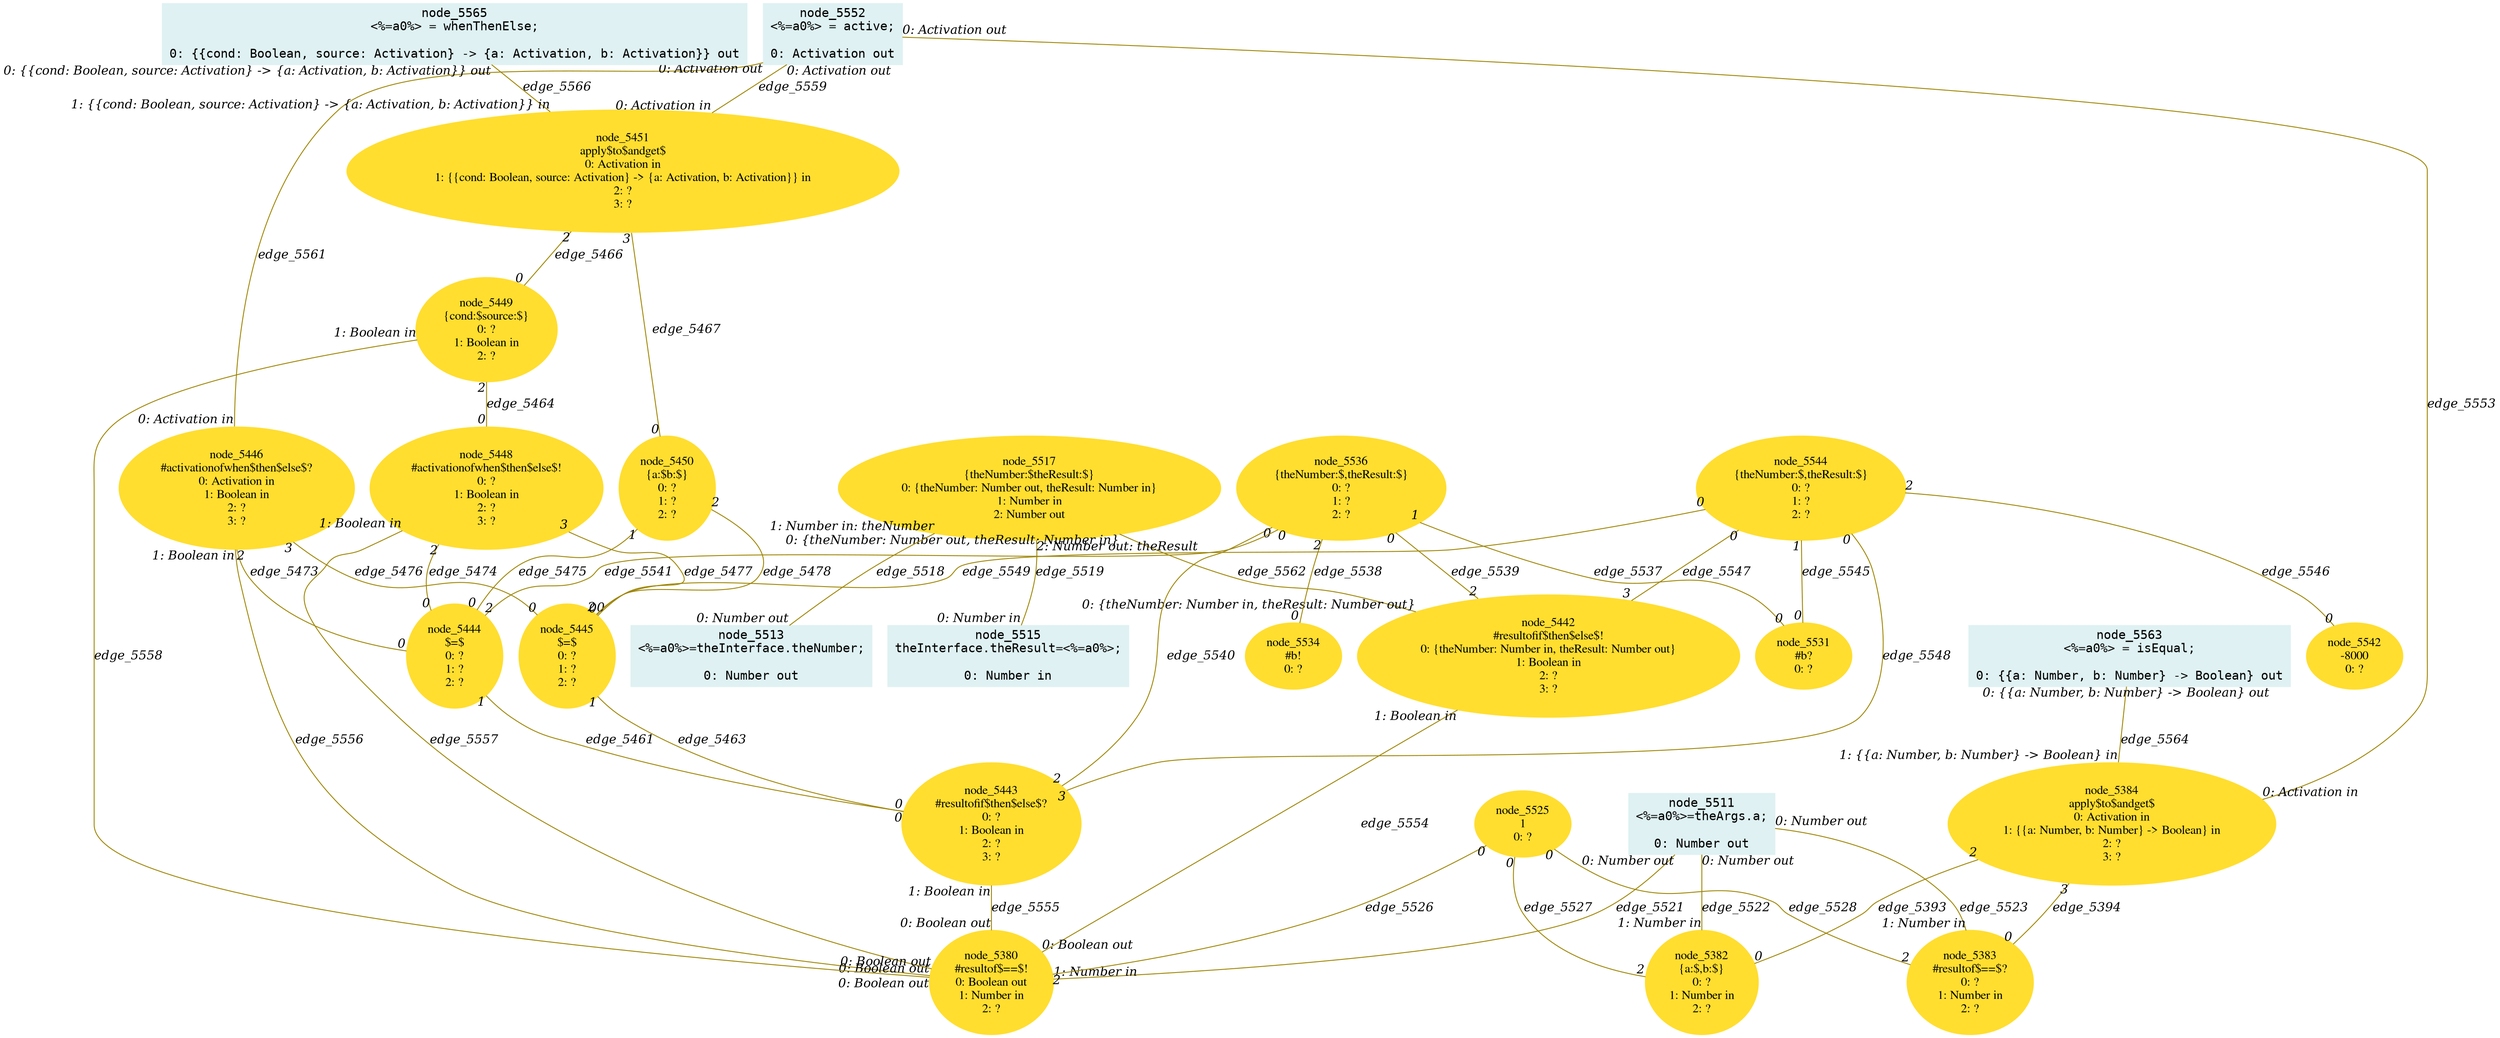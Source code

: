 digraph g{node_5380 [shape="ellipse", style="filled", color="#ffde2f", fontname="Times", label="node_5380
#resultof$==$!
0: Boolean out
1: Number in
2: ?" ]
node_5382 [shape="ellipse", style="filled", color="#ffde2f", fontname="Times", label="node_5382
{a:$,b:$}
0: ?
1: Number in
2: ?" ]
node_5383 [shape="ellipse", style="filled", color="#ffde2f", fontname="Times", label="node_5383
#resultof$==$?
0: ?
1: Number in
2: ?" ]
node_5384 [shape="ellipse", style="filled", color="#ffde2f", fontname="Times", label="node_5384
apply$to$andget$
0: Activation in
1: {{a: Number, b: Number} -> Boolean} in
2: ?
3: ?" ]
node_5442 [shape="ellipse", style="filled", color="#ffde2f", fontname="Times", label="node_5442
#resultofif$then$else$!
0: {theNumber: Number in, theResult: Number out}
1: Boolean in
2: ?
3: ?" ]
node_5443 [shape="ellipse", style="filled", color="#ffde2f", fontname="Times", label="node_5443
#resultofif$then$else$?
0: ?
1: Boolean in
2: ?
3: ?" ]
node_5444 [shape="ellipse", style="filled", color="#ffde2f", fontname="Times", label="node_5444
$=$
0: ?
1: ?
2: ?" ]
node_5445 [shape="ellipse", style="filled", color="#ffde2f", fontname="Times", label="node_5445
$=$
0: ?
1: ?
2: ?" ]
node_5446 [shape="ellipse", style="filled", color="#ffde2f", fontname="Times", label="node_5446
#activationofwhen$then$else$?
0: Activation in
1: Boolean in
2: ?
3: ?" ]
node_5448 [shape="ellipse", style="filled", color="#ffde2f", fontname="Times", label="node_5448
#activationofwhen$then$else$!
0: ?
1: Boolean in
2: ?
3: ?" ]
node_5449 [shape="ellipse", style="filled", color="#ffde2f", fontname="Times", label="node_5449
{cond:$source:$}
0: ?
1: Boolean in
2: ?" ]
node_5450 [shape="ellipse", style="filled", color="#ffde2f", fontname="Times", label="node_5450
{a:$b:$}
0: ?
1: ?
2: ?" ]
node_5451 [shape="ellipse", style="filled", color="#ffde2f", fontname="Times", label="node_5451
apply$to$andget$
0: Activation in
1: {{cond: Boolean, source: Activation} -> {a: Activation, b: Activation}} in
2: ?
3: ?" ]
node_5511 [shape="box", style="filled", color="#dff1f2", fontname="Courier", label="node_5511
<%=a0%>=theArgs.a;

0: Number out" ]
node_5513 [shape="box", style="filled", color="#dff1f2", fontname="Courier", label="node_5513
<%=a0%>=theInterface.theNumber;

0: Number out" ]
node_5515 [shape="box", style="filled", color="#dff1f2", fontname="Courier", label="node_5515
theInterface.theResult=<%=a0%>;

0: Number in" ]
node_5517 [shape="ellipse", style="filled", color="#ffde2f", fontname="Times", label="node_5517
{theNumber:$theResult:$}
0: {theNumber: Number out, theResult: Number in}
1: Number in
2: Number out" ]
node_5525 [shape="ellipse", style="filled", color="#ffde2f", fontname="Times", label="node_5525
1
0: ?" ]
node_5531 [shape="ellipse", style="filled", color="#ffde2f", fontname="Times", label="node_5531
#b?
0: ?" ]
node_5534 [shape="ellipse", style="filled", color="#ffde2f", fontname="Times", label="node_5534
#b!
0: ?" ]
node_5536 [shape="ellipse", style="filled", color="#ffde2f", fontname="Times", label="node_5536
{theNumber:$,theResult:$}
0: ?
1: ?
2: ?" ]
node_5542 [shape="ellipse", style="filled", color="#ffde2f", fontname="Times", label="node_5542
-8000
0: ?" ]
node_5544 [shape="ellipse", style="filled", color="#ffde2f", fontname="Times", label="node_5544
{theNumber:$,theResult:$}
0: ?
1: ?
2: ?" ]
node_5552 [shape="box", style="filled", color="#dff1f2", fontname="Courier", label="node_5552
<%=a0%> = active;

0: Activation out" ]
node_5563 [shape="box", style="filled", color="#dff1f2", fontname="Courier", label="node_5563
<%=a0%> = isEqual;

0: {{a: Number, b: Number} -> Boolean} out" ]
node_5565 [shape="box", style="filled", color="#dff1f2", fontname="Courier", label="node_5565
<%=a0%> = whenThenElse;

0: {{cond: Boolean, source: Activation} -> {a: Activation, b: Activation}} out" ]
node_5384 -> node_5382 [dir=none, arrowHead=none, fontname="Times-Italic", arrowsize=1, color="#9d8400", label="edge_5393",  headlabel="0", taillabel="2" ]
node_5384 -> node_5383 [dir=none, arrowHead=none, fontname="Times-Italic", arrowsize=1, color="#9d8400", label="edge_5394",  headlabel="0", taillabel="3" ]
node_5444 -> node_5443 [dir=none, arrowHead=none, fontname="Times-Italic", arrowsize=1, color="#9d8400", label="edge_5461",  headlabel="0", taillabel="1" ]
node_5445 -> node_5443 [dir=none, arrowHead=none, fontname="Times-Italic", arrowsize=1, color="#9d8400", label="edge_5463",  headlabel="0", taillabel="1" ]
node_5449 -> node_5448 [dir=none, arrowHead=none, fontname="Times-Italic", arrowsize=1, color="#9d8400", label="edge_5464",  headlabel="0", taillabel="2" ]
node_5451 -> node_5449 [dir=none, arrowHead=none, fontname="Times-Italic", arrowsize=1, color="#9d8400", label="edge_5466",  headlabel="0", taillabel="2" ]
node_5451 -> node_5450 [dir=none, arrowHead=none, fontname="Times-Italic", arrowsize=1, color="#9d8400", label="edge_5467",  headlabel="0", taillabel="3" ]
node_5446 -> node_5444 [dir=none, arrowHead=none, fontname="Times-Italic", arrowsize=1, color="#9d8400", label="edge_5473",  headlabel="0", taillabel="2" ]
node_5448 -> node_5444 [dir=none, arrowHead=none, fontname="Times-Italic", arrowsize=1, color="#9d8400", label="edge_5474",  headlabel="0", taillabel="2" ]
node_5450 -> node_5444 [dir=none, arrowHead=none, fontname="Times-Italic", arrowsize=1, color="#9d8400", label="edge_5475",  headlabel="0", taillabel="1" ]
node_5446 -> node_5445 [dir=none, arrowHead=none, fontname="Times-Italic", arrowsize=1, color="#9d8400", label="edge_5476",  headlabel="0", taillabel="3" ]
node_5448 -> node_5445 [dir=none, arrowHead=none, fontname="Times-Italic", arrowsize=1, color="#9d8400", label="edge_5477",  headlabel="0", taillabel="3" ]
node_5450 -> node_5445 [dir=none, arrowHead=none, fontname="Times-Italic", arrowsize=1, color="#9d8400", label="edge_5478",  headlabel="0", taillabel="2" ]
node_5517 -> node_5513 [dir=none, arrowHead=none, fontname="Times-Italic", arrowsize=1, color="#9d8400", label="edge_5518",  headlabel="0: Number out", taillabel="1: Number in: theNumber" ]
node_5517 -> node_5515 [dir=none, arrowHead=none, fontname="Times-Italic", arrowsize=1, color="#9d8400", label="edge_5519",  headlabel="0: Number in", taillabel="2: Number out: theResult" ]
node_5511 -> node_5380 [dir=none, arrowHead=none, fontname="Times-Italic", arrowsize=1, color="#9d8400", label="edge_5521",  headlabel="1: Number in", taillabel="0: Number out" ]
node_5511 -> node_5382 [dir=none, arrowHead=none, fontname="Times-Italic", arrowsize=1, color="#9d8400", label="edge_5522",  headlabel="1: Number in", taillabel="0: Number out" ]
node_5511 -> node_5383 [dir=none, arrowHead=none, fontname="Times-Italic", arrowsize=1, color="#9d8400", label="edge_5523",  headlabel="1: Number in", taillabel="0: Number out" ]
node_5525 -> node_5380 [dir=none, arrowHead=none, fontname="Times-Italic", arrowsize=1, color="#9d8400", label="edge_5526",  headlabel="2", taillabel="0" ]
node_5525 -> node_5382 [dir=none, arrowHead=none, fontname="Times-Italic", arrowsize=1, color="#9d8400", label="edge_5527",  headlabel="2", taillabel="0" ]
node_5525 -> node_5383 [dir=none, arrowHead=none, fontname="Times-Italic", arrowsize=1, color="#9d8400", label="edge_5528",  headlabel="2", taillabel="0" ]
node_5536 -> node_5531 [dir=none, arrowHead=none, fontname="Times-Italic", arrowsize=1, color="#9d8400", label="edge_5537",  headlabel="0", taillabel="1" ]
node_5536 -> node_5534 [dir=none, arrowHead=none, fontname="Times-Italic", arrowsize=1, color="#9d8400", label="edge_5538",  headlabel="0", taillabel="2" ]
node_5536 -> node_5442 [dir=none, arrowHead=none, fontname="Times-Italic", arrowsize=1, color="#9d8400", label="edge_5539",  headlabel="2", taillabel="0" ]
node_5536 -> node_5443 [dir=none, arrowHead=none, fontname="Times-Italic", arrowsize=1, color="#9d8400", label="edge_5540",  headlabel="2", taillabel="0" ]
node_5536 -> node_5444 [dir=none, arrowHead=none, fontname="Times-Italic", arrowsize=1, color="#9d8400", label="edge_5541",  headlabel="2", taillabel="0" ]
node_5544 -> node_5531 [dir=none, arrowHead=none, fontname="Times-Italic", arrowsize=1, color="#9d8400", label="edge_5545",  headlabel="0", taillabel="1" ]
node_5544 -> node_5542 [dir=none, arrowHead=none, fontname="Times-Italic", arrowsize=1, color="#9d8400", label="edge_5546",  headlabel="0", taillabel="2" ]
node_5544 -> node_5442 [dir=none, arrowHead=none, fontname="Times-Italic", arrowsize=1, color="#9d8400", label="edge_5547",  headlabel="3", taillabel="0" ]
node_5544 -> node_5443 [dir=none, arrowHead=none, fontname="Times-Italic", arrowsize=1, color="#9d8400", label="edge_5548",  headlabel="3", taillabel="0" ]
node_5544 -> node_5445 [dir=none, arrowHead=none, fontname="Times-Italic", arrowsize=1, color="#9d8400", label="edge_5549",  headlabel="2", taillabel="0" ]
node_5552 -> node_5384 [dir=none, arrowHead=none, fontname="Times-Italic", arrowsize=1, color="#9d8400", label="edge_5553",  headlabel="0: Activation in", taillabel="0: Activation out" ]
node_5442 -> node_5380 [dir=none, arrowHead=none, fontname="Times-Italic", arrowsize=1, color="#9d8400", label="edge_5554",  headlabel="0: Boolean out", taillabel="1: Boolean in" ]
node_5443 -> node_5380 [dir=none, arrowHead=none, fontname="Times-Italic", arrowsize=1, color="#9d8400", label="edge_5555",  headlabel="0: Boolean out", taillabel="1: Boolean in" ]
node_5446 -> node_5380 [dir=none, arrowHead=none, fontname="Times-Italic", arrowsize=1, color="#9d8400", label="edge_5556",  headlabel="0: Boolean out", taillabel="1: Boolean in" ]
node_5448 -> node_5380 [dir=none, arrowHead=none, fontname="Times-Italic", arrowsize=1, color="#9d8400", label="edge_5557",  headlabel="0: Boolean out", taillabel="1: Boolean in" ]
node_5449 -> node_5380 [dir=none, arrowHead=none, fontname="Times-Italic", arrowsize=1, color="#9d8400", label="edge_5558",  headlabel="0: Boolean out", taillabel="1: Boolean in" ]
node_5552 -> node_5451 [dir=none, arrowHead=none, fontname="Times-Italic", arrowsize=1, color="#9d8400", label="edge_5559",  headlabel="0: Activation in", taillabel="0: Activation out" ]
node_5552 -> node_5446 [dir=none, arrowHead=none, fontname="Times-Italic", arrowsize=1, color="#9d8400", label="edge_5561",  headlabel="0: Activation in", taillabel="0: Activation out" ]
node_5517 -> node_5442 [dir=none, arrowHead=none, fontname="Times-Italic", arrowsize=1, color="#9d8400", label="edge_5562",  headlabel="0: {theNumber: Number in, theResult: Number out}", taillabel="0: {theNumber: Number out, theResult: Number in}" ]
node_5563 -> node_5384 [dir=none, arrowHead=none, fontname="Times-Italic", arrowsize=1, color="#9d8400", label="edge_5564",  headlabel="1: {{a: Number, b: Number} -> Boolean} in", taillabel="0: {{a: Number, b: Number} -> Boolean} out" ]
node_5565 -> node_5451 [dir=none, arrowHead=none, fontname="Times-Italic", arrowsize=1, color="#9d8400", label="edge_5566",  headlabel="1: {{cond: Boolean, source: Activation} -> {a: Activation, b: Activation}} in", taillabel="0: {{cond: Boolean, source: Activation} -> {a: Activation, b: Activation}} out" ]
}